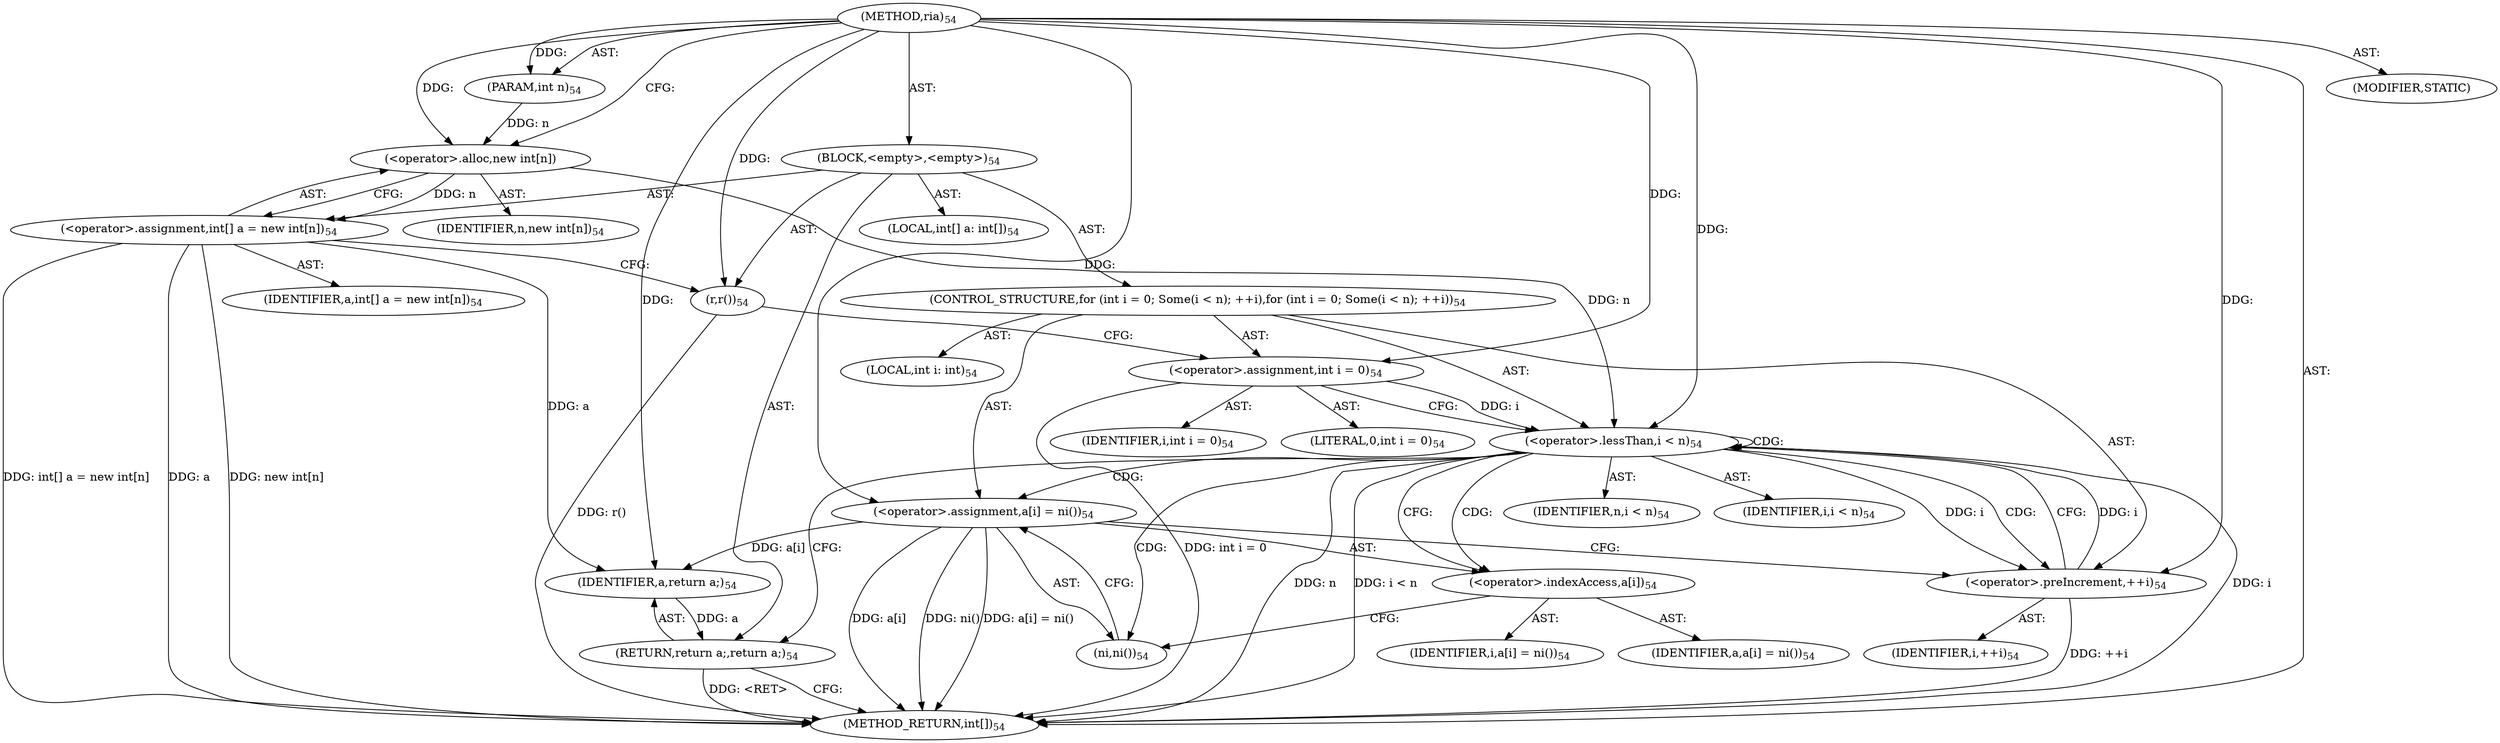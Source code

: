 digraph "ria" {  
"262" [label = <(METHOD,ria)<SUB>54</SUB>> ]
"263" [label = <(PARAM,int n)<SUB>54</SUB>> ]
"264" [label = <(BLOCK,&lt;empty&gt;,&lt;empty&gt;)<SUB>54</SUB>> ]
"265" [label = <(LOCAL,int[] a: int[])<SUB>54</SUB>> ]
"266" [label = <(&lt;operator&gt;.assignment,int[] a = new int[n])<SUB>54</SUB>> ]
"267" [label = <(IDENTIFIER,a,int[] a = new int[n])<SUB>54</SUB>> ]
"268" [label = <(&lt;operator&gt;.alloc,new int[n])> ]
"269" [label = <(IDENTIFIER,n,new int[n])<SUB>54</SUB>> ]
"270" [label = <(r,r())<SUB>54</SUB>> ]
"271" [label = <(CONTROL_STRUCTURE,for (int i = 0; Some(i &lt; n); ++i),for (int i = 0; Some(i &lt; n); ++i))<SUB>54</SUB>> ]
"272" [label = <(LOCAL,int i: int)<SUB>54</SUB>> ]
"273" [label = <(&lt;operator&gt;.assignment,int i = 0)<SUB>54</SUB>> ]
"274" [label = <(IDENTIFIER,i,int i = 0)<SUB>54</SUB>> ]
"275" [label = <(LITERAL,0,int i = 0)<SUB>54</SUB>> ]
"276" [label = <(&lt;operator&gt;.lessThan,i &lt; n)<SUB>54</SUB>> ]
"277" [label = <(IDENTIFIER,i,i &lt; n)<SUB>54</SUB>> ]
"278" [label = <(IDENTIFIER,n,i &lt; n)<SUB>54</SUB>> ]
"279" [label = <(&lt;operator&gt;.preIncrement,++i)<SUB>54</SUB>> ]
"280" [label = <(IDENTIFIER,i,++i)<SUB>54</SUB>> ]
"281" [label = <(&lt;operator&gt;.assignment,a[i] = ni())<SUB>54</SUB>> ]
"282" [label = <(&lt;operator&gt;.indexAccess,a[i])<SUB>54</SUB>> ]
"283" [label = <(IDENTIFIER,a,a[i] = ni())<SUB>54</SUB>> ]
"284" [label = <(IDENTIFIER,i,a[i] = ni())<SUB>54</SUB>> ]
"285" [label = <(ni,ni())<SUB>54</SUB>> ]
"286" [label = <(RETURN,return a;,return a;)<SUB>54</SUB>> ]
"287" [label = <(IDENTIFIER,a,return a;)<SUB>54</SUB>> ]
"288" [label = <(MODIFIER,STATIC)> ]
"289" [label = <(METHOD_RETURN,int[])<SUB>54</SUB>> ]
  "262" -> "263"  [ label = "AST: "] 
  "262" -> "264"  [ label = "AST: "] 
  "262" -> "288"  [ label = "AST: "] 
  "262" -> "289"  [ label = "AST: "] 
  "264" -> "265"  [ label = "AST: "] 
  "264" -> "266"  [ label = "AST: "] 
  "264" -> "270"  [ label = "AST: "] 
  "264" -> "271"  [ label = "AST: "] 
  "264" -> "286"  [ label = "AST: "] 
  "266" -> "267"  [ label = "AST: "] 
  "266" -> "268"  [ label = "AST: "] 
  "268" -> "269"  [ label = "AST: "] 
  "271" -> "272"  [ label = "AST: "] 
  "271" -> "273"  [ label = "AST: "] 
  "271" -> "276"  [ label = "AST: "] 
  "271" -> "279"  [ label = "AST: "] 
  "271" -> "281"  [ label = "AST: "] 
  "273" -> "274"  [ label = "AST: "] 
  "273" -> "275"  [ label = "AST: "] 
  "276" -> "277"  [ label = "AST: "] 
  "276" -> "278"  [ label = "AST: "] 
  "279" -> "280"  [ label = "AST: "] 
  "281" -> "282"  [ label = "AST: "] 
  "281" -> "285"  [ label = "AST: "] 
  "282" -> "283"  [ label = "AST: "] 
  "282" -> "284"  [ label = "AST: "] 
  "286" -> "287"  [ label = "AST: "] 
  "266" -> "270"  [ label = "CFG: "] 
  "270" -> "273"  [ label = "CFG: "] 
  "286" -> "289"  [ label = "CFG: "] 
  "268" -> "266"  [ label = "CFG: "] 
  "273" -> "276"  [ label = "CFG: "] 
  "276" -> "282"  [ label = "CFG: "] 
  "276" -> "286"  [ label = "CFG: "] 
  "279" -> "276"  [ label = "CFG: "] 
  "281" -> "279"  [ label = "CFG: "] 
  "282" -> "285"  [ label = "CFG: "] 
  "285" -> "281"  [ label = "CFG: "] 
  "262" -> "268"  [ label = "CFG: "] 
  "286" -> "289"  [ label = "DDG: &lt;RET&gt;"] 
  "266" -> "289"  [ label = "DDG: a"] 
  "266" -> "289"  [ label = "DDG: new int[n]"] 
  "266" -> "289"  [ label = "DDG: int[] a = new int[n]"] 
  "270" -> "289"  [ label = "DDG: r()"] 
  "273" -> "289"  [ label = "DDG: int i = 0"] 
  "276" -> "289"  [ label = "DDG: i"] 
  "276" -> "289"  [ label = "DDG: n"] 
  "276" -> "289"  [ label = "DDG: i &lt; n"] 
  "281" -> "289"  [ label = "DDG: a[i]"] 
  "281" -> "289"  [ label = "DDG: ni()"] 
  "281" -> "289"  [ label = "DDG: a[i] = ni()"] 
  "279" -> "289"  [ label = "DDG: ++i"] 
  "262" -> "263"  [ label = "DDG: "] 
  "268" -> "266"  [ label = "DDG: n"] 
  "262" -> "270"  [ label = "DDG: "] 
  "287" -> "286"  [ label = "DDG: a"] 
  "262" -> "273"  [ label = "DDG: "] 
  "262" -> "281"  [ label = "DDG: "] 
  "266" -> "287"  [ label = "DDG: a"] 
  "281" -> "287"  [ label = "DDG: a[i]"] 
  "262" -> "287"  [ label = "DDG: "] 
  "263" -> "268"  [ label = "DDG: n"] 
  "262" -> "268"  [ label = "DDG: "] 
  "273" -> "276"  [ label = "DDG: i"] 
  "279" -> "276"  [ label = "DDG: i"] 
  "262" -> "276"  [ label = "DDG: "] 
  "268" -> "276"  [ label = "DDG: n"] 
  "276" -> "279"  [ label = "DDG: i"] 
  "262" -> "279"  [ label = "DDG: "] 
  "276" -> "281"  [ label = "CDG: "] 
  "276" -> "285"  [ label = "CDG: "] 
  "276" -> "276"  [ label = "CDG: "] 
  "276" -> "279"  [ label = "CDG: "] 
  "276" -> "282"  [ label = "CDG: "] 
}

